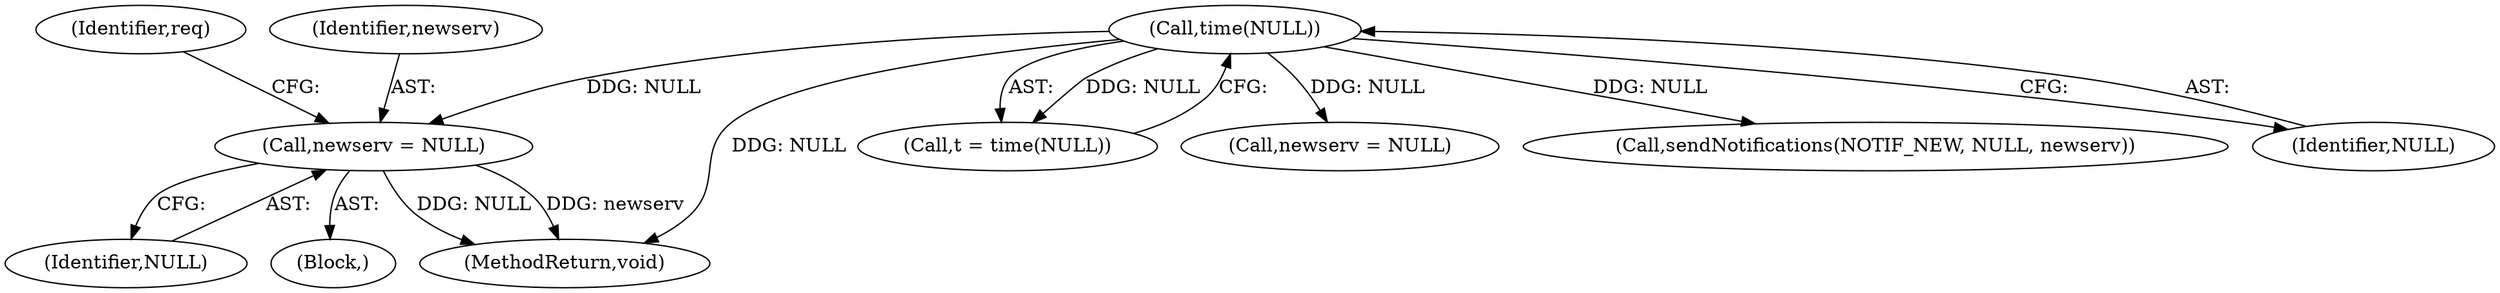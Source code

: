 digraph "0_miniupnp_b238cade9a173c6f751a34acf8ccff838a62aa47@pointer" {
"1001122" [label="(Call,newserv = NULL)"];
"1000187" [label="(Call,time(NULL))"];
"1000185" [label="(Call,t = time(NULL))"];
"1001030" [label="(Call,newserv = NULL)"];
"1001039" [label="(Call,sendNotifications(NOTIF_NEW, NULL, newserv))"];
"1000188" [label="(Identifier,NULL)"];
"1001124" [label="(Identifier,NULL)"];
"1001122" [label="(Call,newserv = NULL)"];
"1001103" [label="(Block,)"];
"1000187" [label="(Call,time(NULL))"];
"1001127" [label="(Identifier,req)"];
"1001123" [label="(Identifier,newserv)"];
"1001136" [label="(MethodReturn,void)"];
"1001122" -> "1001103"  [label="AST: "];
"1001122" -> "1001124"  [label="CFG: "];
"1001123" -> "1001122"  [label="AST: "];
"1001124" -> "1001122"  [label="AST: "];
"1001127" -> "1001122"  [label="CFG: "];
"1001122" -> "1001136"  [label="DDG: NULL"];
"1001122" -> "1001136"  [label="DDG: newserv"];
"1000187" -> "1001122"  [label="DDG: NULL"];
"1000187" -> "1000185"  [label="AST: "];
"1000187" -> "1000188"  [label="CFG: "];
"1000188" -> "1000187"  [label="AST: "];
"1000185" -> "1000187"  [label="CFG: "];
"1000187" -> "1001136"  [label="DDG: NULL"];
"1000187" -> "1000185"  [label="DDG: NULL"];
"1000187" -> "1001030"  [label="DDG: NULL"];
"1000187" -> "1001039"  [label="DDG: NULL"];
}
